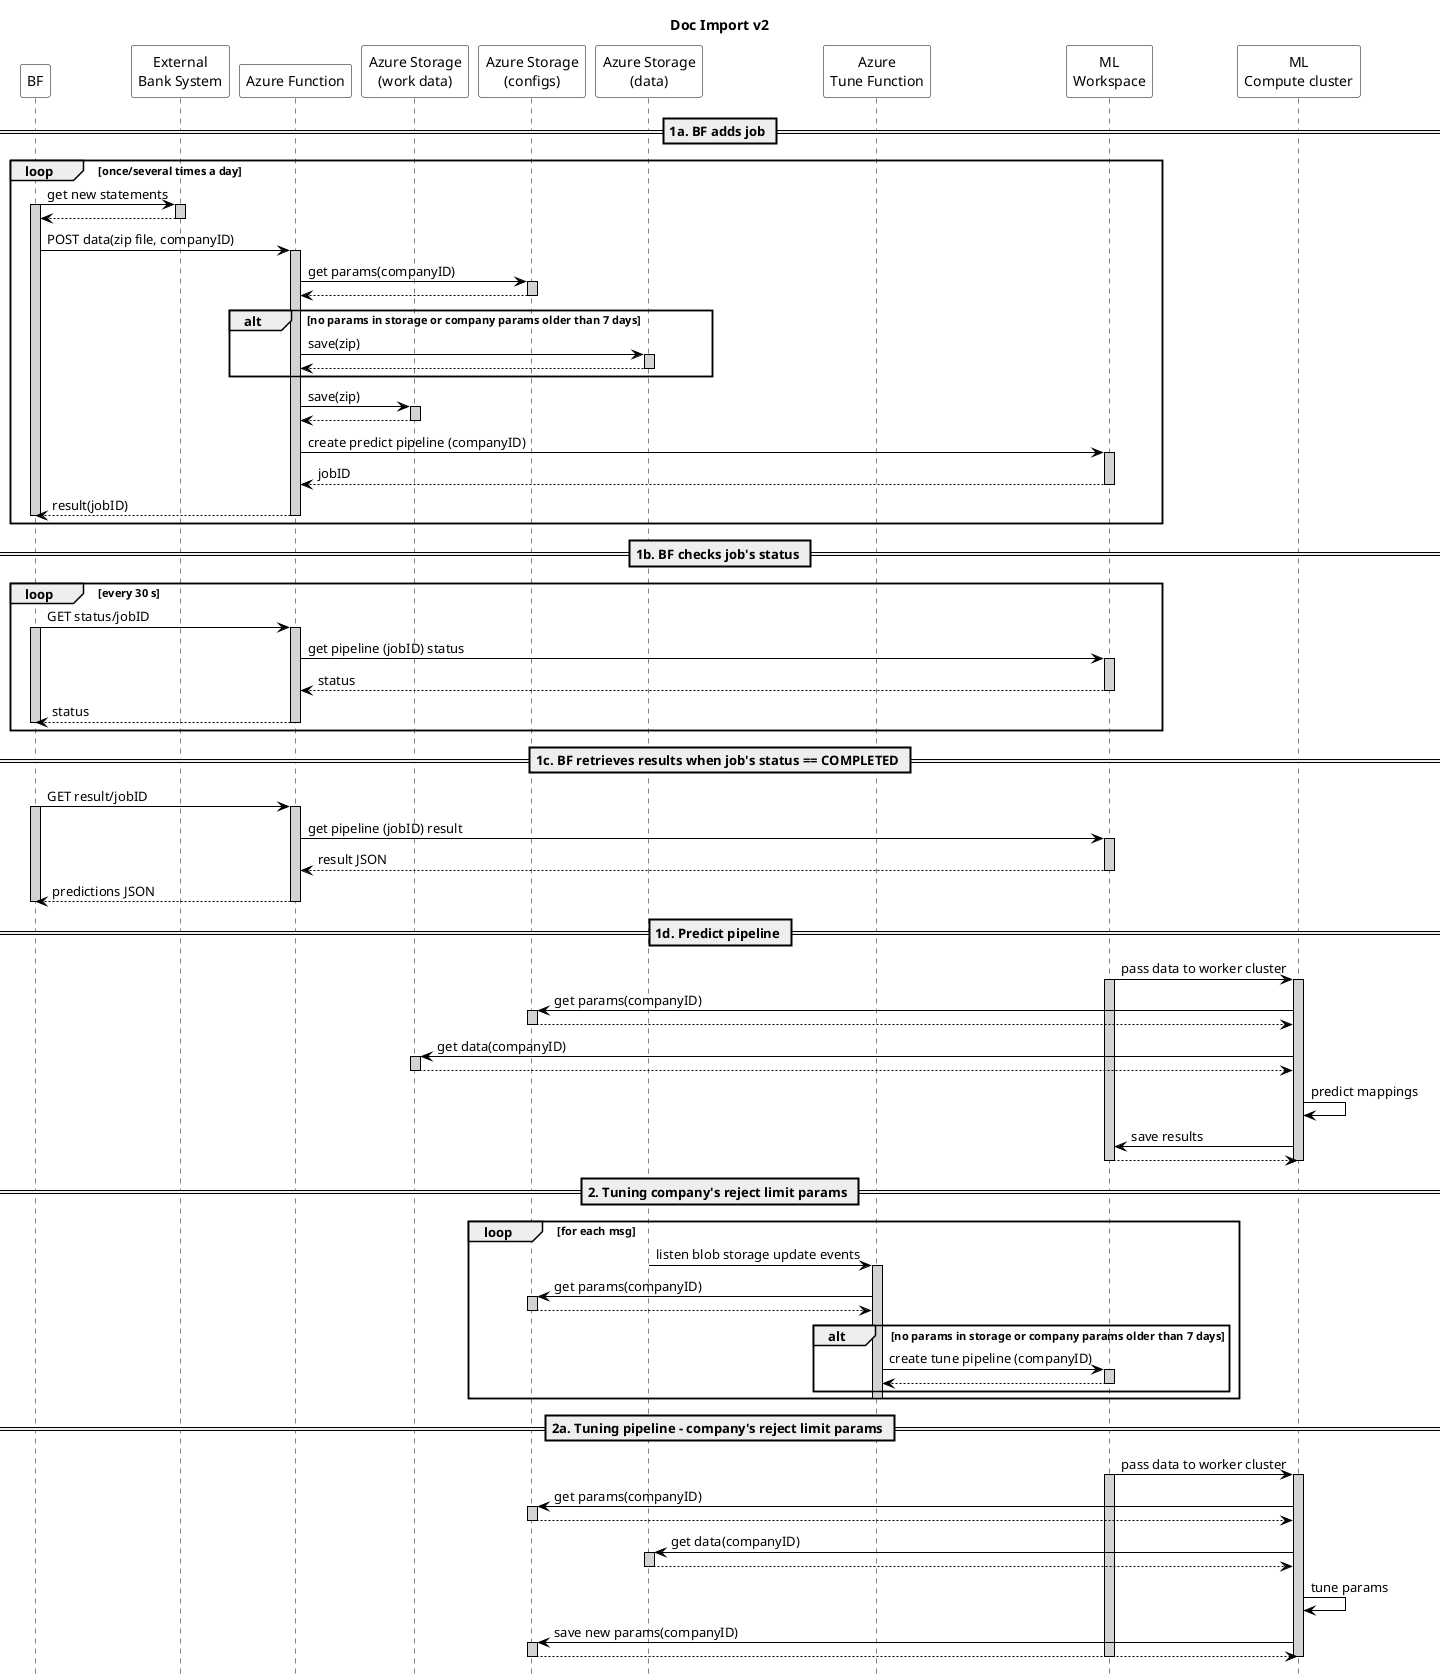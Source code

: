 @startuml Doc import
skinparam sequence {
    ParticipantBorderColor Black
    ActorBorderColor Black

    ParticipantBackgroundColor White
    ActorBackgroundColor White

    ArrowColor black
    LifeLineBorderColor black
    LifeLineBackgroundColor lightgray

    BoxBorderColor black
}
skinparam databaseBackgroundColor White
skinparam dataBaseBorderColor Blue

hide footbox
title Doc Import v2

' skinparam handwritten true

participant "BF" as docu
participant "External\nBank System" as bank
participant "Azure Function" as predictor
participant "Azure Storage\n(work data)" as storage_wrk
participant "Azure Storage\n(configs)" as storage_cfg
participant "Azure Storage\n(data)" as storage_data
participant "Azure\nTune Function" as trainer
participant "ML\nWorkspace" as workspace
participant "ML\nCompute cluster" as cluster


== 1a. BF adds job ==

loop once/several times a day
    docu -> bank: get new statements
    activate docu
    activate bank
    bank --> docu:
    deactivate bank

    docu -> predictor: POST data(zip file, companyID)
    activate predictor
    predictor -> storage_cfg: get params(companyID)
    activate storage_cfg
    storage_cfg --> predictor
    deactivate storage_cfg
    alt no params in storage or company params older than 7 days
        predictor -> storage_data: save(zip)
        activate storage_data
        storage_data --> predictor
        deactivate storage_data
    end
    predictor -> storage_wrk: save(zip)
    activate storage_wrk
    storage_wrk --> predictor
    deactivate storage_wrk
    
    predictor -> workspace: create predict pipeline (companyID)
    activate workspace
    workspace --> predictor: jobID
    deactivate workspace
    predictor --> docu: result(jobID)
    deactivate predictor
    deactivate docu
end

== 1b. BF checks job's status ==

loop every 30 s
    docu -> predictor: GET status/jobID
    activate docu
    activate predictor
    predictor -> workspace: get pipeline (jobID) status
    activate workspace
    workspace --> predictor: status
    deactivate workspace
    predictor --> docu: status
    deactivate predictor
    deactivate docu
end

== 1c. BF retrieves results when job's status == COMPLETED == 

docu -> predictor: GET result/jobID
activate docu
activate predictor
predictor -> workspace: get pipeline (jobID) result
activate workspace
workspace --> predictor: result JSON
deactivate workspace
predictor --> docu: predictions JSON
deactivate predictor
deactivate docu

== 1d. Predict pipeline ==
workspace -> cluster: pass data to worker cluster 
activate workspace
activate cluster
cluster -> storage_cfg: get params(companyID)
activate storage_cfg
storage_cfg --> cluster
deactivate storage_cfg
cluster -> storage_wrk: get data(companyID)
activate storage_wrk
storage_wrk --> cluster
deactivate storage_wrk
cluster -> cluster: predict mappings
cluster -> workspace: save results
workspace --> cluster
deactivate cluster
deactivate workspace


== 2. Tuning company's reject limit params ==
loop for each msg
    storage_data -> trainer: listen blob storage update events
    activate trainer
    trainer -> storage_cfg: get params(companyID)
    activate storage_cfg
    storage_cfg --> trainer
    deactivate storage_cfg
    alt no params in storage or company params older than 7 days
        trainer -> workspace: create tune pipeline (companyID)
        activate workspace
        workspace --> trainer
        deactivate workspace
    end
    deactivate trainer
 end   


== 2a. Tuning pipeline - company's reject limit params ==
workspace -> cluster: pass data to worker cluster 
activate workspace
activate cluster
cluster -> storage_cfg: get params(companyID)
activate storage_cfg
storage_cfg --> cluster
deactivate storage_cfg
cluster -> storage_data: get data(companyID)
activate storage_data
storage_data --> cluster
deactivate storage_data
cluster -> cluster: tune params
cluster -> storage_cfg: save new params(companyID)
activate storage_cfg
storage_cfg --> cluster
deactivate storage_cfg
deactivate cluster
deactivate workspace

@enduml